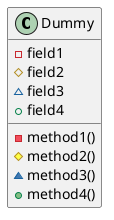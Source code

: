 @startuml

' - private 私有
' # protected 受保护
' ~ package private 包内可见
' + public 公有
class Dummy {
 -field1
 #field2
 ~field3
 +field4
 -method1()
 #method2()
 ~method3()
 +method4()
}

@enduml
